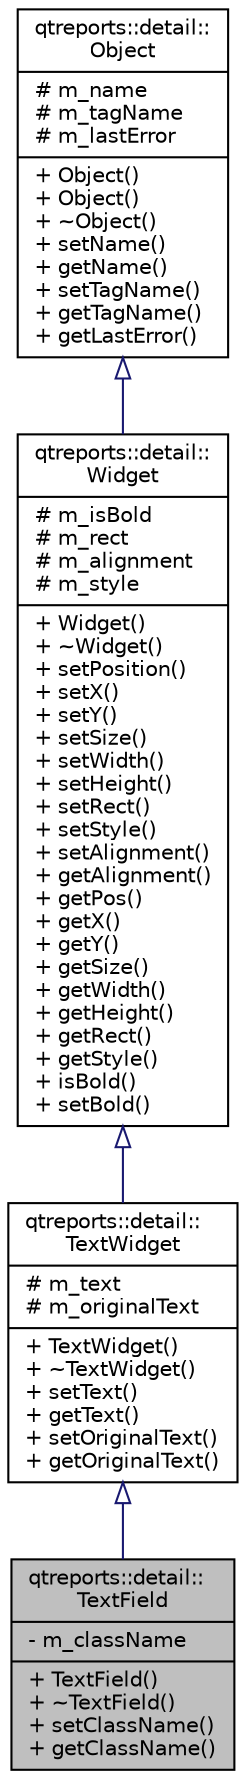 digraph "qtreports::detail::TextField"
{
 // INTERACTIVE_SVG=YES
  bgcolor="transparent";
  edge [fontname="Helvetica",fontsize="10",labelfontname="Helvetica",labelfontsize="10"];
  node [fontname="Helvetica",fontsize="10",shape=record];
  Node1 [label="{qtreports::detail::\lTextField\n|- m_className\l|+ TextField()\l+ ~TextField()\l+ setClassName()\l+ getClassName()\l}",height=0.2,width=0.4,color="black", fillcolor="grey75", style="filled", fontcolor="black"];
  Node2 -> Node1 [dir="back",color="midnightblue",fontsize="10",style="solid",arrowtail="onormal",fontname="Helvetica"];
  Node2 [label="{qtreports::detail::\lTextWidget\n|# m_text\l# m_originalText\l|+ TextWidget()\l+ ~TextWidget()\l+ setText()\l+ getText()\l+ setOriginalText()\l+ getOriginalText()\l}",height=0.2,width=0.4,color="black",URL="$classqtreports_1_1detail_1_1_text_widget.html",tooltip="Базовый класс для тегов, имеющих текстовое содержание. "];
  Node3 -> Node2 [dir="back",color="midnightblue",fontsize="10",style="solid",arrowtail="onormal",fontname="Helvetica"];
  Node3 [label="{qtreports::detail::\lWidget\n|# m_isBold\l# m_rect\l# m_alignment\l# m_style\l|+ Widget()\l+ ~Widget()\l+ setPosition()\l+ setX()\l+ setY()\l+ setSize()\l+ setWidth()\l+ setHeight()\l+ setRect()\l+ setStyle()\l+ setAlignment()\l+ getAlignment()\l+ getPos()\l+ getX()\l+ getY()\l+ getSize()\l+ getWidth()\l+ getHeight()\l+ getRect()\l+ getStyle()\l+ isBold()\l+ setBold()\l}",height=0.2,width=0.4,color="black",URL="$classqtreports_1_1detail_1_1_widget.html",tooltip="Базовый класс для тэгов, которые подлежат отображению "];
  Node4 -> Node3 [dir="back",color="midnightblue",fontsize="10",style="solid",arrowtail="onormal",fontname="Helvetica"];
  Node4 [label="{qtreports::detail::\lObject\n|# m_name\l# m_tagName\l# m_lastError\l|+ Object()\l+ Object()\l+ ~Object()\l+ setName()\l+ getName()\l+ setTagName()\l+ getTagName()\l+ getLastError()\l}",height=0.2,width=0.4,color="black",URL="$classqtreports_1_1detail_1_1_object.html",tooltip="Базовый класс для любого тэга "];
}
